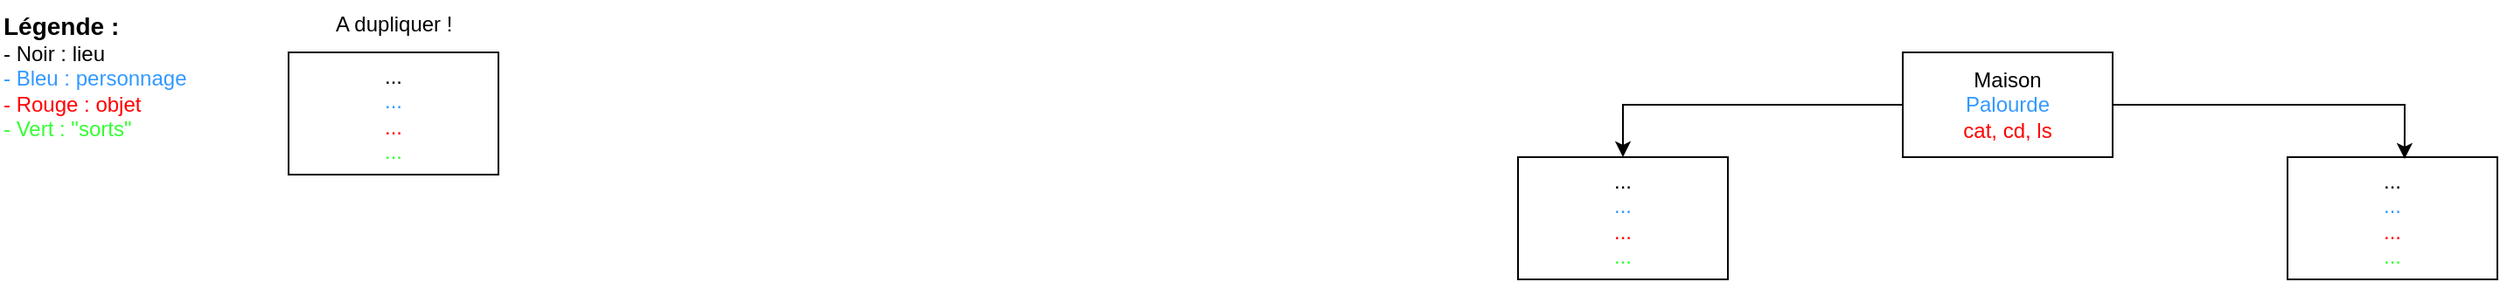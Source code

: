 <mxfile version="24.2.2" type="device">
  <diagram name="Page-1" id="smUpbb6ncGh9M6kN5mm-">
    <mxGraphModel dx="1500" dy="730" grid="1" gridSize="10" guides="1" tooltips="1" connect="1" arrows="1" fold="1" page="1" pageScale="1" pageWidth="2336" pageHeight="1654" math="0" shadow="0">
      <root>
        <mxCell id="0" />
        <mxCell id="1" parent="0" />
        <mxCell id="j1tvIH3XcA6Wo8XgVyle-5" style="edgeStyle=orthogonalEdgeStyle;rounded=0;orthogonalLoop=1;jettySize=auto;html=1;exitX=0;exitY=0.5;exitDx=0;exitDy=0;entryX=0.5;entryY=0;entryDx=0;entryDy=0;" edge="1" parent="1" source="j1tvIH3XcA6Wo8XgVyle-1" target="j1tvIH3XcA6Wo8XgVyle-3">
          <mxGeometry relative="1" as="geometry" />
        </mxCell>
        <mxCell id="j1tvIH3XcA6Wo8XgVyle-1" value="&lt;div&gt;Maison&lt;/div&gt;&lt;div&gt;&lt;font color=&quot;#3399ff&quot;&gt;Palourde&lt;/font&gt;&lt;/div&gt;&lt;div&gt;&lt;font color=&quot;#ff0000&quot;&gt;cat, cd, ls&lt;/font&gt;&lt;br&gt;&lt;/div&gt;" style="rounded=0;whiteSpace=wrap;html=1;" vertex="1" parent="1">
          <mxGeometry x="1108" y="40" width="120" height="60" as="geometry" />
        </mxCell>
        <mxCell id="j1tvIH3XcA6Wo8XgVyle-3" value="&lt;div&gt;...&lt;/div&gt;&lt;div&gt;&lt;font color=&quot;#3399ff&quot;&gt;...&lt;/font&gt;&lt;/div&gt;&lt;div&gt;&lt;font color=&quot;#ff0000&quot;&gt;...&lt;/font&gt;&lt;br&gt;&lt;/div&gt;&lt;div&gt;&lt;font color=&quot;#33ff33&quot;&gt;...&lt;/font&gt;&lt;br&gt;&lt;/div&gt;" style="rounded=0;whiteSpace=wrap;html=1;" vertex="1" parent="1">
          <mxGeometry x="888" y="100" width="120" height="70" as="geometry" />
        </mxCell>
        <mxCell id="j1tvIH3XcA6Wo8XgVyle-7" value="&lt;div&gt;&lt;font style=&quot;font-size: 14px;&quot;&gt;&lt;b&gt;Légende : &lt;/b&gt;&lt;/font&gt;&lt;br&gt;&lt;/div&gt;&lt;div&gt;- Noir : lieu&lt;/div&gt;&lt;div&gt;&lt;font color=&quot;#3399ff&quot;&gt;- Bleu : personnage&lt;/font&gt;&lt;/div&gt;&lt;div&gt;&lt;font color=&quot;#ff0000&quot;&gt;- Rouge : objet&lt;/font&gt;&lt;/div&gt;&lt;div&gt;&lt;font color=&quot;#33ff33&quot;&gt;- Vert : &quot;sorts&quot;&lt;/font&gt;&lt;br&gt;&lt;/div&gt;" style="text;html=1;whiteSpace=wrap;overflow=hidden;rounded=0;" vertex="1" parent="1">
          <mxGeometry x="20" y="10" width="180" height="120" as="geometry" />
        </mxCell>
        <mxCell id="j1tvIH3XcA6Wo8XgVyle-8" value="&lt;div&gt;...&lt;/div&gt;&lt;div&gt;&lt;font color=&quot;#3399ff&quot;&gt;...&lt;/font&gt;&lt;/div&gt;&lt;div&gt;&lt;font color=&quot;#ff0000&quot;&gt;...&lt;/font&gt;&lt;br&gt;&lt;/div&gt;&lt;div&gt;&lt;font color=&quot;#33ff33&quot;&gt;...&lt;/font&gt;&lt;br&gt;&lt;/div&gt;" style="rounded=0;whiteSpace=wrap;html=1;" vertex="1" parent="1">
          <mxGeometry x="1328" y="100" width="120" height="70" as="geometry" />
        </mxCell>
        <mxCell id="j1tvIH3XcA6Wo8XgVyle-9" style="edgeStyle=orthogonalEdgeStyle;rounded=0;orthogonalLoop=1;jettySize=auto;html=1;exitX=1;exitY=0.5;exitDx=0;exitDy=0;entryX=0.558;entryY=0.014;entryDx=0;entryDy=0;entryPerimeter=0;" edge="1" parent="1" source="j1tvIH3XcA6Wo8XgVyle-1" target="j1tvIH3XcA6Wo8XgVyle-8">
          <mxGeometry relative="1" as="geometry" />
        </mxCell>
        <mxCell id="j1tvIH3XcA6Wo8XgVyle-10" value="&lt;div&gt;...&lt;/div&gt;&lt;div&gt;&lt;font color=&quot;#3399ff&quot;&gt;...&lt;/font&gt;&lt;/div&gt;&lt;div&gt;&lt;font color=&quot;#ff0000&quot;&gt;...&lt;/font&gt;&lt;br&gt;&lt;/div&gt;&lt;div&gt;&lt;font color=&quot;#33ff33&quot;&gt;...&lt;/font&gt;&lt;br&gt;&lt;/div&gt;" style="rounded=0;whiteSpace=wrap;html=1;" vertex="1" parent="1">
          <mxGeometry x="185" y="40" width="120" height="70" as="geometry" />
        </mxCell>
        <mxCell id="j1tvIH3XcA6Wo8XgVyle-11" value="A dupliquer !" style="text;html=1;whiteSpace=wrap;overflow=hidden;rounded=0;" vertex="1" parent="1">
          <mxGeometry x="210" y="10" width="70" height="30" as="geometry" />
        </mxCell>
      </root>
    </mxGraphModel>
  </diagram>
</mxfile>
